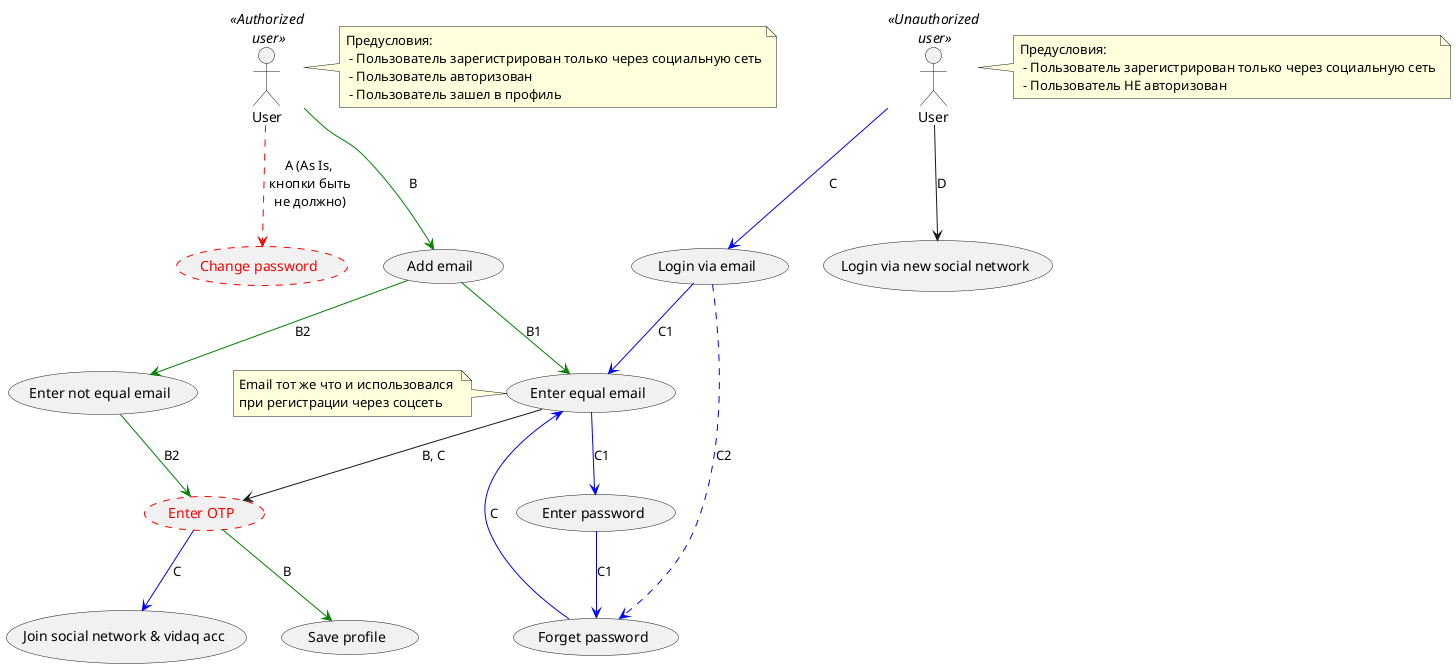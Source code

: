 @startuml
'https://plantuml.com/use-case-diagram

User <<Authorized\n user>> as au
User <<Unauthorized\n user>> as uu
usecase "Change password" as cp #line.dashed;line:red;text:red;
'Поле неактивно до тех пока не добавлен email
'когда email добавлен и верифицирован появляется "Set" в поле password
'если email не верифицирован, то он отображается с "часиками" + кнопка "Verify"
usecase "Add email" as ae
usecase "Enter OTP" as eo #line.dashed;line:red;text:red;
'Не добавляем в профиль не подтвержденный email
usecase "Login via email" as lve 
usecase "Forget password" as fp
usecase "Enter equal email" as eee
usecase "Enter not equal email" as enee
'Кнопка отсутствует, если не привязана УЗ Vidaq (логин + пароль)?
'Если привязана УЗ Vidaq (логин + пароль)
'Проверка на то, что email не привязан к другому аккаунту
usecase "Enter password" as ep
usecase "Join social network & vidaq acc" as ja

au --> ae #line:green;: B
note right of au
Предусловия:
 - Пользователь зарегистрирован только через социальную сеть
 - Пользователь авторизован
 - Пользователь зашел в профиль
end note
note right of uu
Предусловия:
 - Пользователь зарегистрирован только через социальную сеть
 - Пользователь НЕ авторизован
end note
note left of eee
Email тот же что и использовался 
при регистрации через соцсеть
end note

ae --> eee #line:green;: B1
'Что если такой email существует у другой УЗ?
'Не добавляем в профиль не подтвержденный email - не даем повода для паники

au --> cp #line.dashed;line:red; : A (As Is, \n кнопки быть \nне должно)

uu --> lve #line:blue;: C
lve --> eee #line:blue;: C1
eee --> ep #line:blue;: C1
ep --> fp #line:blue;: C1
lve --> fp #line.dashed;line:blue; :C2
fp --> eee #line:blue;: C
eee --> eo: B, C
ae --> enee #line:green;: B2
enee --> eo #line:green;: B2
uu --> (Login via new social network): D
'Здесь сформируется новая УЗ
eo --> ja #line:blue;: C
eo --> (Save profile) #line:green;: B
@enduml